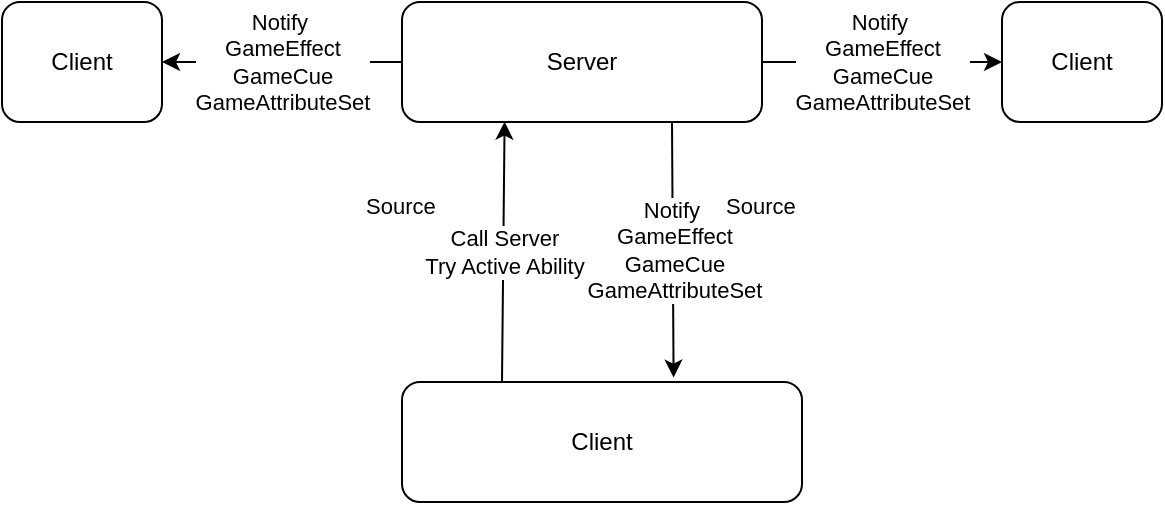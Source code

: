 <mxfile version="20.6.0" type="github">
  <diagram id="ezt5YXl6MBS59BxsCnl_" name="第 1 页">
    <mxGraphModel dx="1022" dy="555" grid="1" gridSize="10" guides="1" tooltips="1" connect="1" arrows="1" fold="1" page="1" pageScale="1" pageWidth="827" pageHeight="1169" math="0" shadow="0">
      <root>
        <mxCell id="0" />
        <mxCell id="1" parent="0" />
        <mxCell id="RtNMip4K_nn4baayEAyn-1" value="Server" style="rounded=1;whiteSpace=wrap;html=1;" parent="1" vertex="1">
          <mxGeometry x="360" y="270" width="180" height="60" as="geometry" />
        </mxCell>
        <mxCell id="RtNMip4K_nn4baayEAyn-2" value="Client" style="rounded=1;whiteSpace=wrap;html=1;" parent="1" vertex="1">
          <mxGeometry x="360" y="460" width="200" height="60" as="geometry" />
        </mxCell>
        <mxCell id="RtNMip4K_nn4baayEAyn-3" value="Client" style="rounded=1;whiteSpace=wrap;html=1;" parent="1" vertex="1">
          <mxGeometry x="160" y="270" width="80" height="60" as="geometry" />
        </mxCell>
        <mxCell id="RtNMip4K_nn4baayEAyn-4" value="Client" style="rounded=1;whiteSpace=wrap;html=1;" parent="1" vertex="1">
          <mxGeometry x="660" y="270" width="80" height="60" as="geometry" />
        </mxCell>
        <mxCell id="RtNMip4K_nn4baayEAyn-9" value="" style="endArrow=classic;html=1;rounded=0;entryX=0.285;entryY=0.997;entryDx=0;entryDy=0;exitX=0.25;exitY=0;exitDx=0;exitDy=0;entryPerimeter=0;" parent="1" source="RtNMip4K_nn4baayEAyn-2" target="RtNMip4K_nn4baayEAyn-1" edge="1">
          <mxGeometry relative="1" as="geometry">
            <mxPoint x="330" y="430" as="sourcePoint" />
            <mxPoint x="490" y="430" as="targetPoint" />
          </mxGeometry>
        </mxCell>
        <mxCell id="RtNMip4K_nn4baayEAyn-10" value="Call Server&lt;br&gt;Try Active Ability" style="edgeLabel;resizable=0;html=1;align=center;verticalAlign=middle;" parent="RtNMip4K_nn4baayEAyn-9" connectable="0" vertex="1">
          <mxGeometry relative="1" as="geometry" />
        </mxCell>
        <mxCell id="RtNMip4K_nn4baayEAyn-13" value="" style="endArrow=classic;html=1;rounded=0;entryX=0.679;entryY=-0.037;entryDx=0;entryDy=0;exitX=0.75;exitY=1;exitDx=0;exitDy=0;entryPerimeter=0;" parent="1" source="RtNMip4K_nn4baayEAyn-1" target="RtNMip4K_nn4baayEAyn-2" edge="1">
          <mxGeometry relative="1" as="geometry">
            <mxPoint x="423.5" y="470" as="sourcePoint" />
            <mxPoint x="430" y="340" as="targetPoint" />
          </mxGeometry>
        </mxCell>
        <mxCell id="RtNMip4K_nn4baayEAyn-14" value="Notify&amp;nbsp;&lt;br&gt;GameEffect&lt;br&gt;GameCue&lt;br&gt;GameAttributeSet" style="edgeLabel;resizable=0;html=1;align=center;verticalAlign=middle;" parent="RtNMip4K_nn4baayEAyn-13" connectable="0" vertex="1">
          <mxGeometry relative="1" as="geometry" />
        </mxCell>
        <mxCell id="RtNMip4K_nn4baayEAyn-17" value="" style="endArrow=classic;html=1;rounded=0;entryX=1;entryY=0.5;entryDx=0;entryDy=0;exitX=0;exitY=0.5;exitDx=0;exitDy=0;" parent="1" source="RtNMip4K_nn4baayEAyn-1" target="RtNMip4K_nn4baayEAyn-3" edge="1">
          <mxGeometry relative="1" as="geometry">
            <mxPoint x="505" y="340" as="sourcePoint" />
            <mxPoint x="505.8" y="467.78" as="targetPoint" />
          </mxGeometry>
        </mxCell>
        <mxCell id="RtNMip4K_nn4baayEAyn-18" value="Notify&amp;nbsp;&lt;br&gt;GameEffect&lt;br&gt;GameCue&lt;br&gt;GameAttributeSet" style="edgeLabel;resizable=0;html=1;align=center;verticalAlign=middle;" parent="RtNMip4K_nn4baayEAyn-17" connectable="0" vertex="1">
          <mxGeometry relative="1" as="geometry" />
        </mxCell>
        <mxCell id="RtNMip4K_nn4baayEAyn-19" value="Source" style="edgeLabel;resizable=0;html=1;align=left;verticalAlign=bottom;" parent="RtNMip4K_nn4baayEAyn-17" connectable="0" vertex="1">
          <mxGeometry x="-1" relative="1" as="geometry">
            <mxPoint x="-20" y="80" as="offset" />
          </mxGeometry>
        </mxCell>
        <mxCell id="RtNMip4K_nn4baayEAyn-21" value="" style="endArrow=classic;html=1;rounded=0;entryX=0;entryY=0.5;entryDx=0;entryDy=0;exitX=1;exitY=0.5;exitDx=0;exitDy=0;" parent="1" source="RtNMip4K_nn4baayEAyn-1" target="RtNMip4K_nn4baayEAyn-4" edge="1">
          <mxGeometry relative="1" as="geometry">
            <mxPoint x="370" y="310" as="sourcePoint" />
            <mxPoint x="260" y="310" as="targetPoint" />
          </mxGeometry>
        </mxCell>
        <mxCell id="RtNMip4K_nn4baayEAyn-22" value="Notify&amp;nbsp;&lt;br&gt;GameEffect&lt;br&gt;GameCue&lt;br&gt;GameAttributeSet" style="edgeLabel;resizable=0;html=1;align=center;verticalAlign=middle;" parent="RtNMip4K_nn4baayEAyn-21" connectable="0" vertex="1">
          <mxGeometry relative="1" as="geometry" />
        </mxCell>
        <mxCell id="RtNMip4K_nn4baayEAyn-23" value="Source" style="edgeLabel;resizable=0;html=1;align=left;verticalAlign=bottom;" parent="RtNMip4K_nn4baayEAyn-21" connectable="0" vertex="1">
          <mxGeometry x="-1" relative="1" as="geometry">
            <mxPoint x="-20" y="80" as="offset" />
          </mxGeometry>
        </mxCell>
      </root>
    </mxGraphModel>
  </diagram>
</mxfile>
